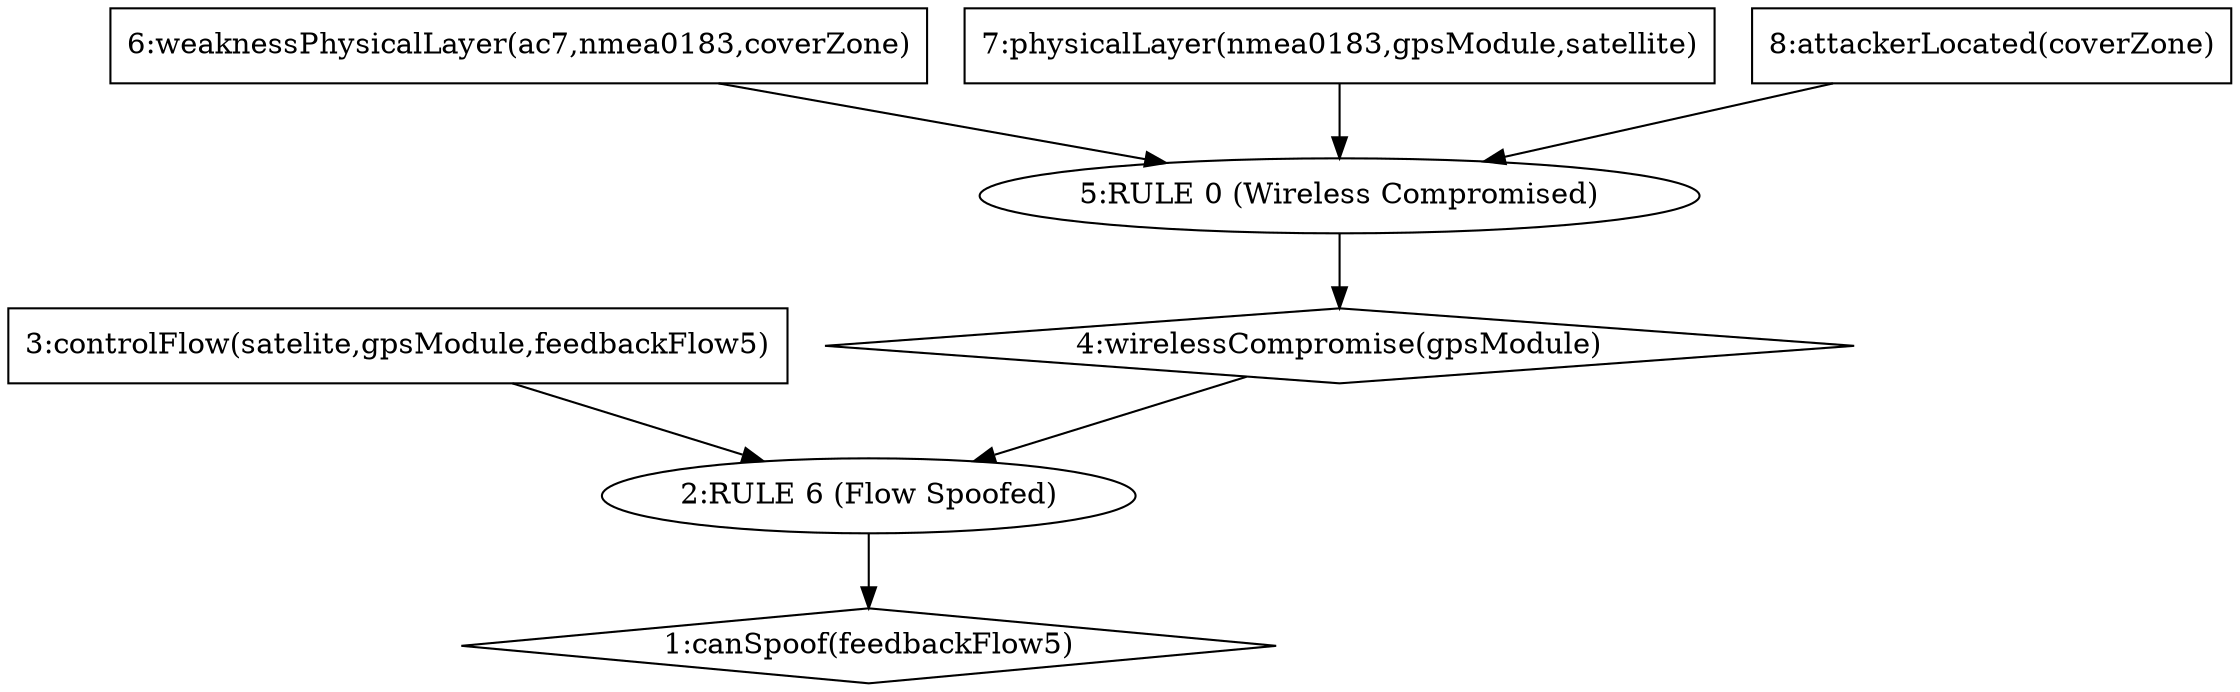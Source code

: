 digraph G {
	1 [label="1:canSpoof(feedbackFlow5)",shape=diamond];
	2 [label="2:RULE 6 (Flow Spoofed)",shape=ellipse];
	3 [label="3:controlFlow(satelite,gpsModule,feedbackFlow5)",shape=box];
	4 [label="4:wirelessCompromise(gpsModule)",shape=diamond];
	5 [label="5:RULE 0 (Wireless Compromised)",shape=ellipse];
	6 [label="6:weaknessPhysicalLayer(ac7,nmea0183,coverZone)",shape=box];
	7 [label="7:physicalLayer(nmea0183,gpsModule,satellite)",shape=box];
	8 [label="8:attackerLocated(coverZone)",shape=box];
	3 -> 	2;
	6 -> 	5;
	7 -> 	5;
	8 -> 	5;
	5 -> 	4;
	4 -> 	2;
	2 -> 	1;
}
